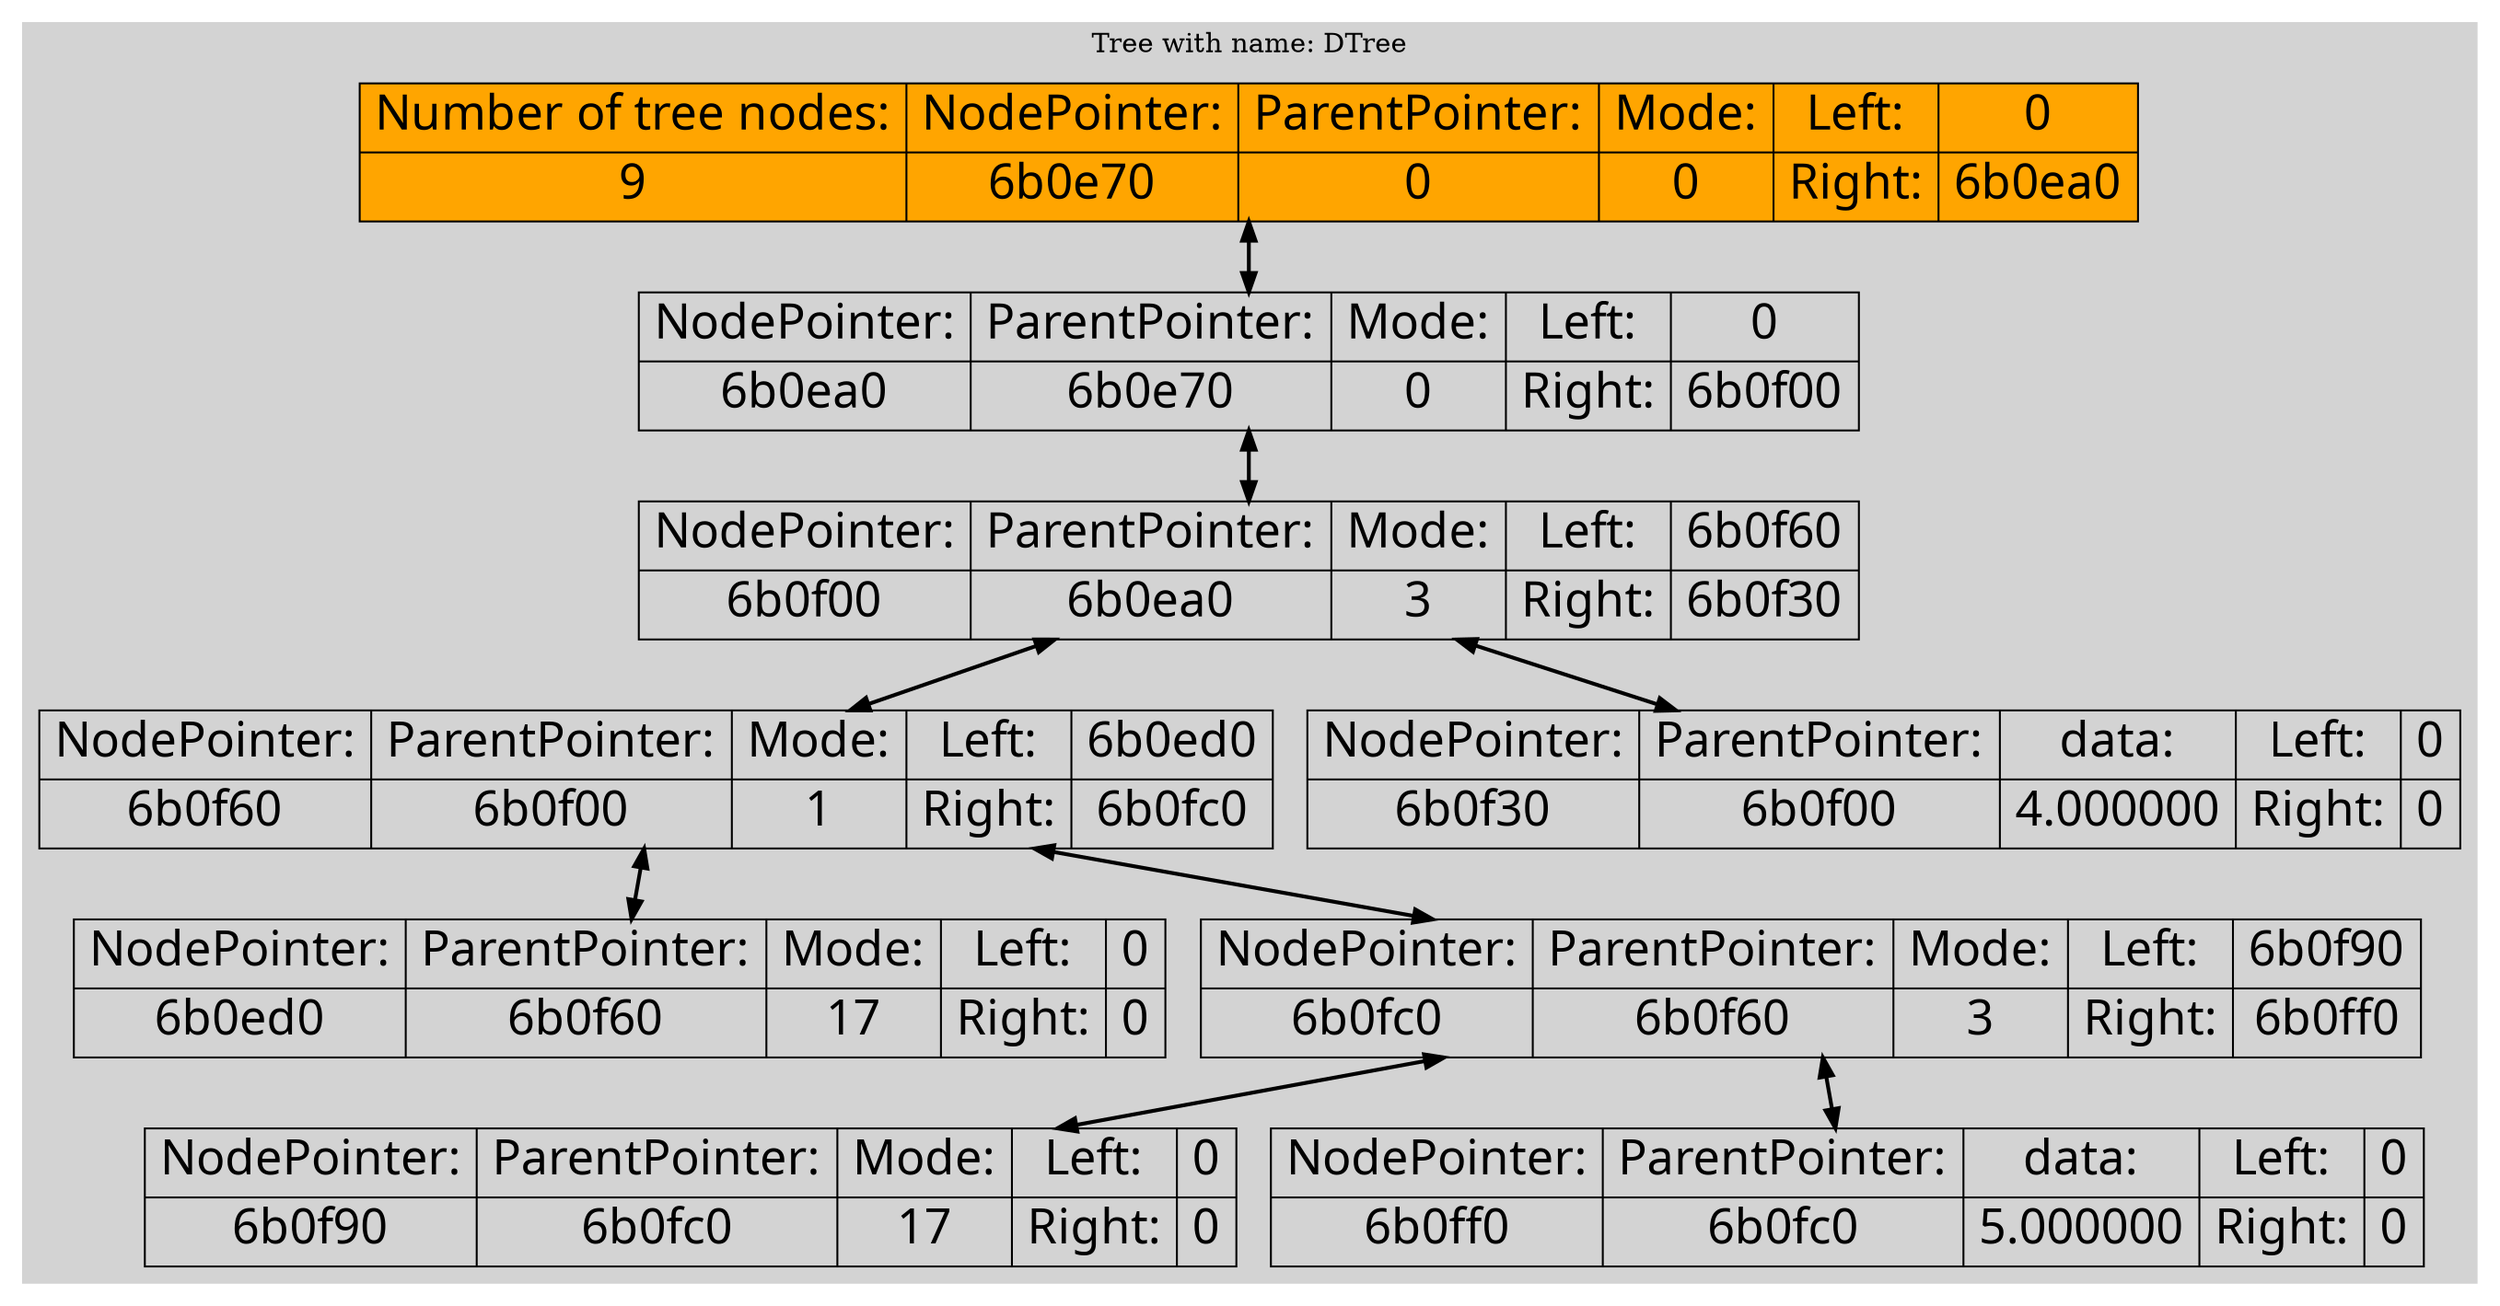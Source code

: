 digraph G{
node [fontname="Lobster", fontsize=25];
rankdir=HR;
subgraph clusterlist {
style=filled;
color=lightgrey;
7016048 [shape=record, label="{Number of tree nodes: | 9} | {NodePointer:  | 6b0e70} | {ParentPointer: | 0} | {Mode: | 0} | {Left: | Right:} | {0 | 6b0ea0}",style="filled",fillcolor="orange"];
7016048->7016096[dir="both";style="bold"];
7016096 [shape=record, label="{NodePointer:  | 6b0ea0} | {ParentPointer: | 6b0e70} | {Mode: | 0} | {Left: | Right:} | {0 | 6b0f00}",style="filled"];
7016096->7016192[dir="both";style="bold"];
7016192 [shape=record, label="{NodePointer:  | 6b0f00} | {ParentPointer: | 6b0ea0} | {Mode: | 3} | {Left: | Right:} | {6b0f60 | 6b0f30}",style="filled"];
7016192->7016288[dir="both";style="bold"];
7016192->7016240[dir="both";style="bold"];
7016240 [shape=record, label="{NodePointer:  | 6b0f30} | {ParentPointer: | 6b0f00} | {data: | 4.000000} | {Left: | Right:} | {0 | 0}",style="filled"];
7016288 [shape=record, label="{NodePointer:  | 6b0f60} | {ParentPointer: | 6b0f00} | {Mode: | 1} | {Left: | Right:} | {6b0ed0 | 6b0fc0}",style="filled"];
7016288->7016144[dir="both";style="bold"];
7016288->7016384[dir="both";style="bold"];
7016384 [shape=record, label="{NodePointer:  | 6b0fc0} | {ParentPointer: | 6b0f60} | {Mode: | 3} | {Left: | Right:} | {6b0f90 | 6b0ff0}",style="filled"];
7016384->7016336[dir="both";style="bold"];
7016384->7016432[dir="both";style="bold"];
7016432 [shape=record, label="{NodePointer:  | 6b0ff0} | {ParentPointer: | 6b0fc0} | {data: | 5.000000} | {Left: | Right:} | {0 | 0}",style="filled"];
7016336 [shape=record, label="{NodePointer:  | 6b0f90} | {ParentPointer: | 6b0fc0} | {Mode: | 17} | {Left: | Right:} | {0 | 0}",style="filled"];
7016144 [shape=record, label="{NodePointer:  | 6b0ed0} | {ParentPointer: | 6b0f60} | {Mode: | 17} | {Left: | Right:} | {0 | 0}",style="filled"];
label = "Tree with name: DTree"}
}
